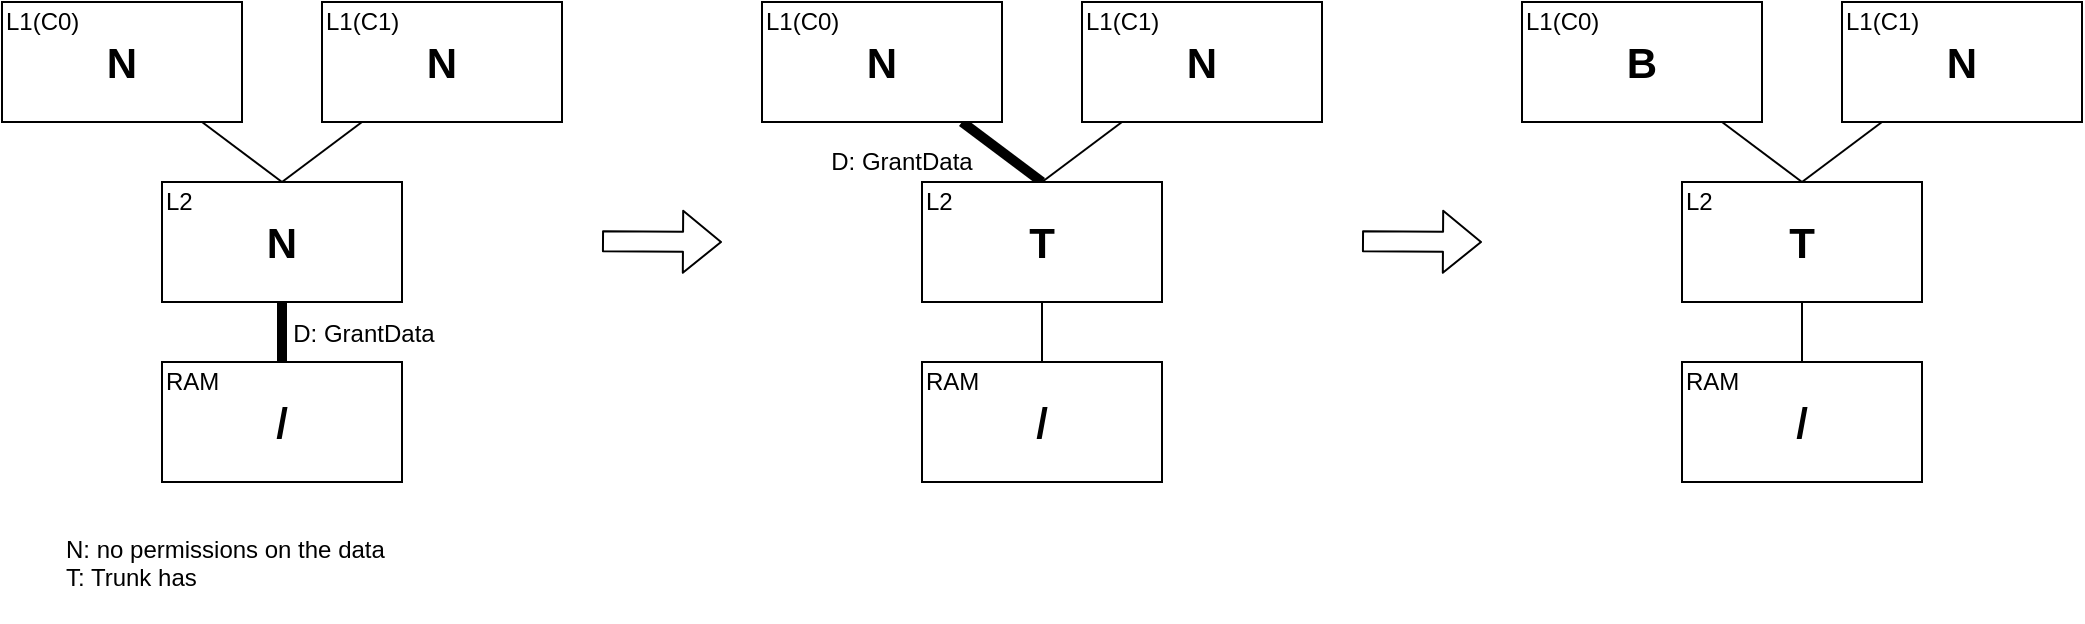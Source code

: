 <mxfile>
    <diagram id="-c985_Bje1oj1q-Us8uN" name="Page-1">
        <mxGraphModel dx="980" dy="672" grid="1" gridSize="10" guides="1" tooltips="1" connect="1" arrows="1" fold="1" page="1" pageScale="1" pageWidth="1169" pageHeight="827" math="0" shadow="0">
            <root>
                <mxCell id="0"/>
                <mxCell id="1" parent="0"/>
                <mxCell id="6" style="edgeStyle=none;html=1;entryX=0.5;entryY=0;entryDx=0;entryDy=0;endArrow=none;endFill=0;" edge="1" parent="1" source="2" target="4">
                    <mxGeometry relative="1" as="geometry"/>
                </mxCell>
                <mxCell id="2" value="N" style="rounded=0;whiteSpace=wrap;html=1;fontSize=21;fontStyle=1" vertex="1" parent="1">
                    <mxGeometry x="40" y="100" width="120" height="60" as="geometry"/>
                </mxCell>
                <mxCell id="7" style="edgeStyle=none;html=1;entryX=0.5;entryY=0;entryDx=0;entryDy=0;endArrow=none;endFill=0;" edge="1" parent="1" source="3" target="4">
                    <mxGeometry relative="1" as="geometry"/>
                </mxCell>
                <mxCell id="3" value="N" style="rounded=0;whiteSpace=wrap;html=1;fontSize=21;fontStyle=1" vertex="1" parent="1">
                    <mxGeometry x="200" y="100" width="120" height="60" as="geometry"/>
                </mxCell>
                <mxCell id="8" style="edgeStyle=none;html=1;entryX=0.5;entryY=0;entryDx=0;entryDy=0;endArrow=none;endFill=0;strokeWidth=5;" edge="1" parent="1" source="4" target="5">
                    <mxGeometry relative="1" as="geometry"/>
                </mxCell>
                <mxCell id="4" value="N" style="rounded=0;whiteSpace=wrap;html=1;fontSize=21;fontStyle=1" vertex="1" parent="1">
                    <mxGeometry x="120" y="190" width="120" height="60" as="geometry"/>
                </mxCell>
                <mxCell id="5" value="/" style="rounded=0;whiteSpace=wrap;html=1;fontSize=21;fontStyle=1" vertex="1" parent="1">
                    <mxGeometry x="120" y="280" width="120" height="60" as="geometry"/>
                </mxCell>
                <mxCell id="9" value="L1(C0)" style="text;html=1;strokeColor=none;fillColor=none;align=left;verticalAlign=middle;whiteSpace=wrap;rounded=0;" vertex="1" parent="1">
                    <mxGeometry x="40" y="100" width="40" height="20" as="geometry"/>
                </mxCell>
                <mxCell id="10" value="L1(C1)" style="text;html=1;strokeColor=none;fillColor=none;align=left;verticalAlign=middle;whiteSpace=wrap;rounded=0;" vertex="1" parent="1">
                    <mxGeometry x="200" y="100" width="40" height="20" as="geometry"/>
                </mxCell>
                <mxCell id="11" value="L2" style="text;html=1;strokeColor=none;fillColor=none;align=left;verticalAlign=middle;whiteSpace=wrap;rounded=0;" vertex="1" parent="1">
                    <mxGeometry x="120" y="190" width="40" height="20" as="geometry"/>
                </mxCell>
                <mxCell id="12" value="RAM" style="text;html=1;strokeColor=none;fillColor=none;align=left;verticalAlign=middle;whiteSpace=wrap;rounded=0;" vertex="1" parent="1">
                    <mxGeometry x="120" y="280" width="40" height="20" as="geometry"/>
                </mxCell>
                <mxCell id="13" style="edgeStyle=none;html=1;entryX=0.5;entryY=0;entryDx=0;entryDy=0;endArrow=none;endFill=0;strokeWidth=5;" edge="1" parent="1" source="14" target="18">
                    <mxGeometry relative="1" as="geometry"/>
                </mxCell>
                <mxCell id="14" value="N" style="rounded=0;whiteSpace=wrap;html=1;fontSize=21;fontStyle=1" vertex="1" parent="1">
                    <mxGeometry x="420" y="100" width="120" height="60" as="geometry"/>
                </mxCell>
                <mxCell id="15" style="edgeStyle=none;html=1;entryX=0.5;entryY=0;entryDx=0;entryDy=0;endArrow=none;endFill=0;" edge="1" parent="1" source="16" target="18">
                    <mxGeometry relative="1" as="geometry"/>
                </mxCell>
                <mxCell id="16" value="N" style="rounded=0;whiteSpace=wrap;html=1;fontSize=21;fontStyle=1" vertex="1" parent="1">
                    <mxGeometry x="580" y="100" width="120" height="60" as="geometry"/>
                </mxCell>
                <mxCell id="17" style="edgeStyle=none;html=1;entryX=0.5;entryY=0;entryDx=0;entryDy=0;endArrow=none;endFill=0;" edge="1" parent="1" source="18" target="19">
                    <mxGeometry relative="1" as="geometry"/>
                </mxCell>
                <mxCell id="18" value="T" style="rounded=0;whiteSpace=wrap;html=1;fontSize=21;fontStyle=1" vertex="1" parent="1">
                    <mxGeometry x="500" y="190" width="120" height="60" as="geometry"/>
                </mxCell>
                <mxCell id="19" value="/" style="rounded=0;whiteSpace=wrap;html=1;fontSize=21;fontStyle=1" vertex="1" parent="1">
                    <mxGeometry x="500" y="280" width="120" height="60" as="geometry"/>
                </mxCell>
                <mxCell id="20" value="L1(C0)" style="text;html=1;strokeColor=none;fillColor=none;align=left;verticalAlign=middle;whiteSpace=wrap;rounded=0;" vertex="1" parent="1">
                    <mxGeometry x="420" y="100" width="40" height="20" as="geometry"/>
                </mxCell>
                <mxCell id="21" value="L1(C1)" style="text;html=1;strokeColor=none;fillColor=none;align=left;verticalAlign=middle;whiteSpace=wrap;rounded=0;" vertex="1" parent="1">
                    <mxGeometry x="580" y="100" width="40" height="20" as="geometry"/>
                </mxCell>
                <mxCell id="22" value="L2" style="text;html=1;strokeColor=none;fillColor=none;align=left;verticalAlign=middle;whiteSpace=wrap;rounded=0;" vertex="1" parent="1">
                    <mxGeometry x="500" y="190" width="40" height="20" as="geometry"/>
                </mxCell>
                <mxCell id="23" value="RAM" style="text;html=1;strokeColor=none;fillColor=none;align=left;verticalAlign=middle;whiteSpace=wrap;rounded=0;" vertex="1" parent="1">
                    <mxGeometry x="500" y="280" width="40" height="20" as="geometry"/>
                </mxCell>
                <mxCell id="24" value="" style="shape=flexArrow;endArrow=classic;html=1;fontSize=21;" edge="1" parent="1">
                    <mxGeometry width="50" height="50" relative="1" as="geometry">
                        <mxPoint x="340" y="219.66" as="sourcePoint"/>
                        <mxPoint x="400" y="220" as="targetPoint"/>
                    </mxGeometry>
                </mxCell>
                <mxCell id="28" value="D: GrantData" style="text;html=1;strokeColor=none;fillColor=none;align=center;verticalAlign=middle;whiteSpace=wrap;rounded=0;fontSize=12;" vertex="1" parent="1">
                    <mxGeometry x="181" y="256" width="80" height="20" as="geometry"/>
                </mxCell>
                <mxCell id="29" style="edgeStyle=none;html=1;entryX=0.5;entryY=0;entryDx=0;entryDy=0;endArrow=none;endFill=0;" edge="1" parent="1" source="30" target="34">
                    <mxGeometry relative="1" as="geometry"/>
                </mxCell>
                <mxCell id="30" value="B" style="rounded=0;whiteSpace=wrap;html=1;fontSize=21;fontStyle=1" vertex="1" parent="1">
                    <mxGeometry x="800" y="100" width="120" height="60" as="geometry"/>
                </mxCell>
                <mxCell id="31" style="edgeStyle=none;html=1;entryX=0.5;entryY=0;entryDx=0;entryDy=0;endArrow=none;endFill=0;" edge="1" parent="1" source="32" target="34">
                    <mxGeometry relative="1" as="geometry"/>
                </mxCell>
                <mxCell id="32" value="N" style="rounded=0;whiteSpace=wrap;html=1;fontSize=21;fontStyle=1" vertex="1" parent="1">
                    <mxGeometry x="960" y="100" width="120" height="60" as="geometry"/>
                </mxCell>
                <mxCell id="33" style="edgeStyle=none;html=1;entryX=0.5;entryY=0;entryDx=0;entryDy=0;endArrow=none;endFill=0;" edge="1" parent="1" source="34" target="35">
                    <mxGeometry relative="1" as="geometry"/>
                </mxCell>
                <mxCell id="34" value="T" style="rounded=0;whiteSpace=wrap;html=1;fontSize=21;fontStyle=1" vertex="1" parent="1">
                    <mxGeometry x="880" y="190" width="120" height="60" as="geometry"/>
                </mxCell>
                <mxCell id="35" value="/" style="rounded=0;whiteSpace=wrap;html=1;fontSize=21;fontStyle=1" vertex="1" parent="1">
                    <mxGeometry x="880" y="280" width="120" height="60" as="geometry"/>
                </mxCell>
                <mxCell id="36" value="L1(C0)" style="text;html=1;strokeColor=none;fillColor=none;align=left;verticalAlign=middle;whiteSpace=wrap;rounded=0;" vertex="1" parent="1">
                    <mxGeometry x="800" y="100" width="40" height="20" as="geometry"/>
                </mxCell>
                <mxCell id="37" value="L1(C1)" style="text;html=1;strokeColor=none;fillColor=none;align=left;verticalAlign=middle;whiteSpace=wrap;rounded=0;" vertex="1" parent="1">
                    <mxGeometry x="960" y="100" width="40" height="20" as="geometry"/>
                </mxCell>
                <mxCell id="38" value="L2" style="text;html=1;strokeColor=none;fillColor=none;align=left;verticalAlign=middle;whiteSpace=wrap;rounded=0;" vertex="1" parent="1">
                    <mxGeometry x="880" y="190" width="40" height="20" as="geometry"/>
                </mxCell>
                <mxCell id="39" value="RAM" style="text;html=1;strokeColor=none;fillColor=none;align=left;verticalAlign=middle;whiteSpace=wrap;rounded=0;" vertex="1" parent="1">
                    <mxGeometry x="880" y="280" width="40" height="20" as="geometry"/>
                </mxCell>
                <mxCell id="40" value="" style="shape=flexArrow;endArrow=classic;html=1;fontSize=21;" edge="1" parent="1">
                    <mxGeometry width="50" height="50" relative="1" as="geometry">
                        <mxPoint x="720" y="219.66" as="sourcePoint"/>
                        <mxPoint x="780" y="220" as="targetPoint"/>
                    </mxGeometry>
                </mxCell>
                <mxCell id="41" value="D: GrantData" style="text;html=1;strokeColor=none;fillColor=none;align=center;verticalAlign=middle;whiteSpace=wrap;rounded=0;fontSize=12;" vertex="1" parent="1">
                    <mxGeometry x="450" y="170" width="80" height="20" as="geometry"/>
                </mxCell>
                <mxCell id="42" value="N: no permissions on the data&lt;br&gt;T: Trunk has&amp;nbsp;" style="text;html=1;strokeColor=none;fillColor=none;align=left;verticalAlign=top;whiteSpace=wrap;rounded=0;fontSize=12;" vertex="1" parent="1">
                    <mxGeometry x="70" y="360" width="310" height="50" as="geometry"/>
                </mxCell>
            </root>
        </mxGraphModel>
    </diagram>
</mxfile>
